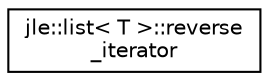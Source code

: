 digraph "Graphical Class Hierarchy"
{
  edge [fontname="Helvetica",fontsize="10",labelfontname="Helvetica",labelfontsize="10"];
  node [fontname="Helvetica",fontsize="10",shape=record];
  rankdir="LR";
  Node1 [label="jle::list\< T \>::reverse\l_iterator",height=0.2,width=0.4,color="black", fillcolor="white", style="filled",URL="$classjle_1_1list_1_1reverse__iterator.html"];
}
